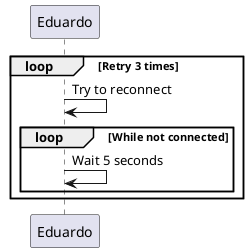 @startuml

participant Eduardo

loop Retry 3 times
  Eduardo -> Eduardo: Try to reconnect
  loop While not connected
    Eduardo -> Eduardo: Wait 5 seconds
   end loop
   deactivate Eduardo
end loop 

@enduml
